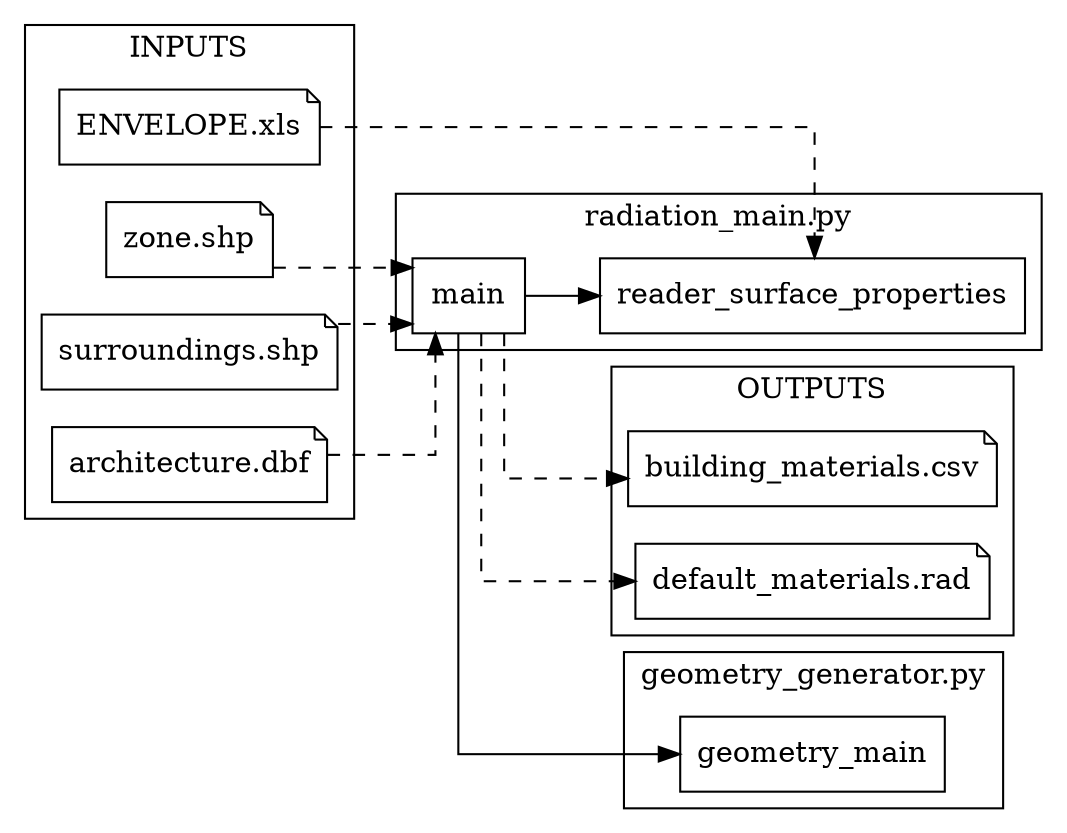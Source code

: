 digraph radiation_rewrite {
    node [shape=rect];
    splines=ortho;
    rankdir=LR;

    subgraph cluster_inputs {
        label="INPUTS";
        node [shape=note];

        zone_shp [label="zone.shp"];
        surroundings_shp [label="surroundings.shp"];
        architecture_dbf [label="architecture.dbf"];
        ENVELOPE_xls [label="ENVELOPE.xls"];
    }

    subgraph cluster_outputs {
        label="OUTPUTS";
        node [shape=note];

        building_materials_csv [label="building_materials.csv"];
        default_materials_rad [label="default_materials.rad"];
    }

    

    subgraph cluster_geometry_generator {
        label="geometry_generator.py";

        geometry_main;
    }

    subgraph cluster_radiation_main {
        label="radiation_main.py";

        main;
        reader_surface_properties;

        main -> reader_surface_properties;
        main -> geometry_main;
        
    }


    /* inputs and outputs */
    edge[style=dashed];   
    zone_shp -> main;
    surroundings_shp -> main;
    architecture_dbf -> main;
    ENVELOPE_xls -> reader_surface_properties;

    main -> building_materials_csv;
    main -> default_materials_rad;
}